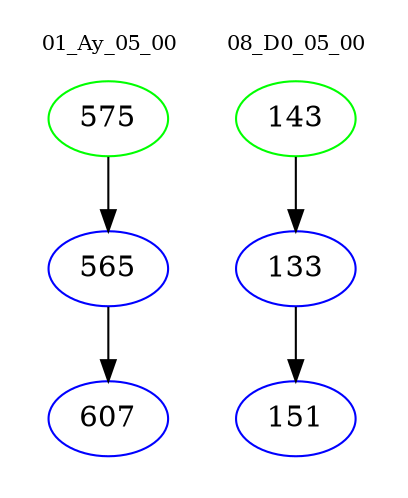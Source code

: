 digraph{
subgraph cluster_0 {
color = white
label = "01_Ay_05_00";
fontsize=10;
T0_575 [label="575", color="green"]
T0_575 -> T0_565 [color="black"]
T0_565 [label="565", color="blue"]
T0_565 -> T0_607 [color="black"]
T0_607 [label="607", color="blue"]
}
subgraph cluster_1 {
color = white
label = "08_D0_05_00";
fontsize=10;
T1_143 [label="143", color="green"]
T1_143 -> T1_133 [color="black"]
T1_133 [label="133", color="blue"]
T1_133 -> T1_151 [color="black"]
T1_151 [label="151", color="blue"]
}
}
